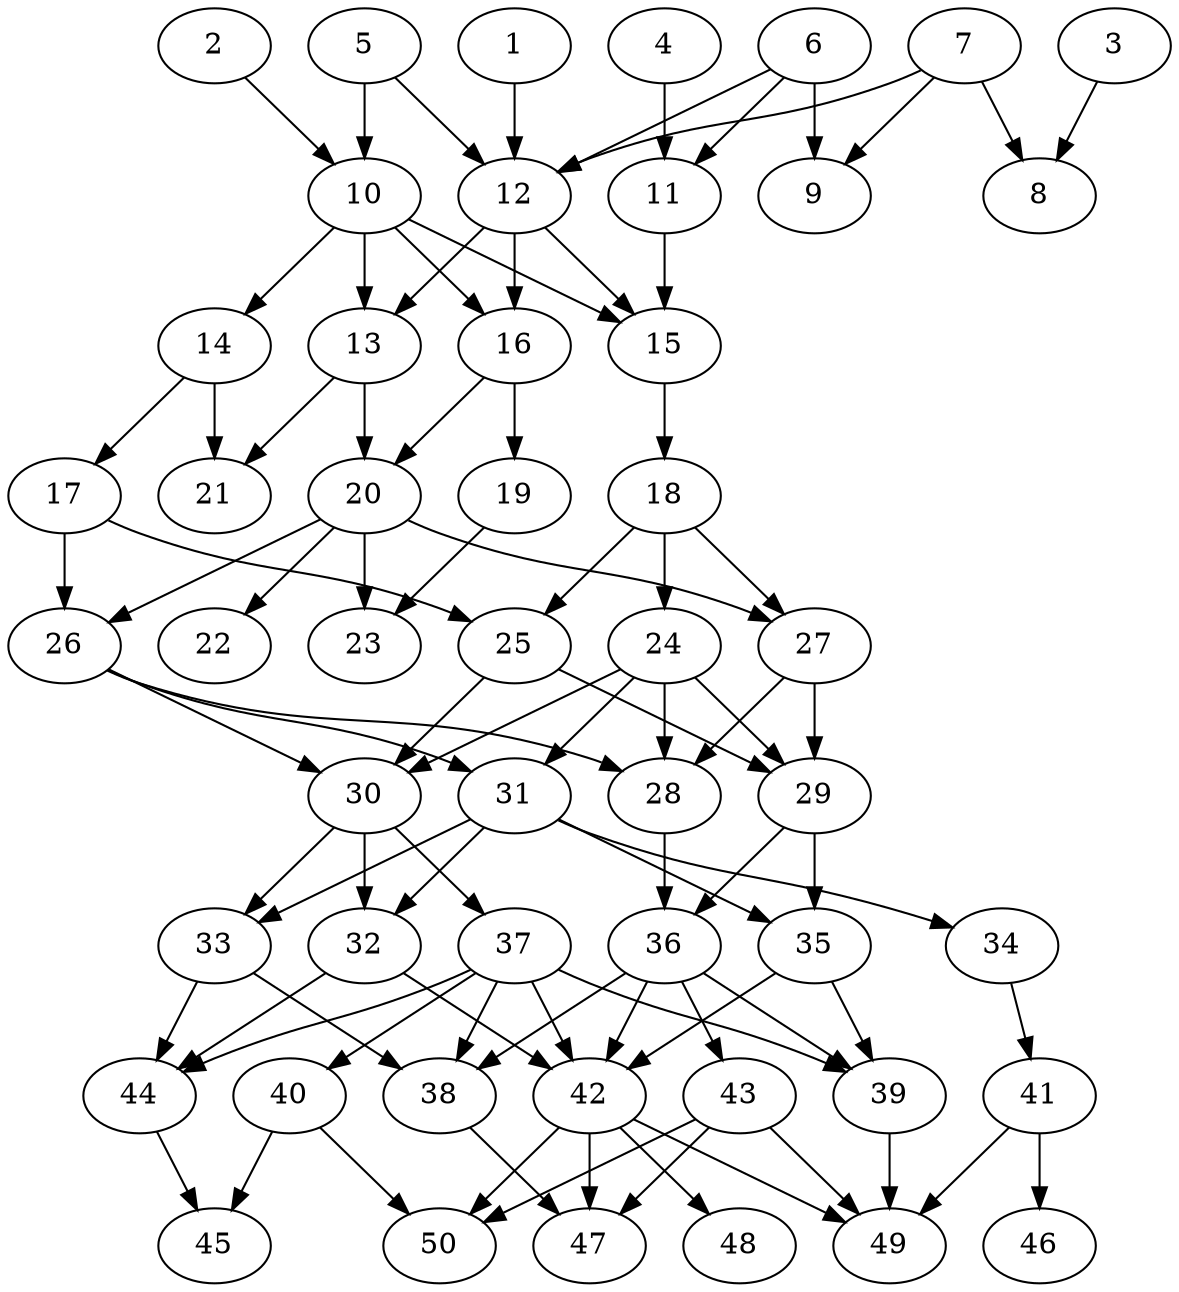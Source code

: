 // DAG automatically generated by daggen at Thu Oct  3 14:07:56 2019
// ./daggen --dot -n 50 --ccr 0.4 --fat 0.5 --regular 0.7 --density 0.6 --mindata 5242880 --maxdata 52428800 
digraph G {
  1 [size="53317120", alpha="0.12", expect_size="21326848"] 
  1 -> 12 [size ="21326848"]
  2 [size="105024000", alpha="0.17", expect_size="42009600"] 
  2 -> 10 [size ="42009600"]
  3 [size="23244800", alpha="0.10", expect_size="9297920"] 
  3 -> 8 [size ="9297920"]
  4 [size="109478400", alpha="0.12", expect_size="43791360"] 
  4 -> 11 [size ="43791360"]
  5 [size="51182080", alpha="0.14", expect_size="20472832"] 
  5 -> 10 [size ="20472832"]
  5 -> 12 [size ="20472832"]
  6 [size="13432320", alpha="0.05", expect_size="5372928"] 
  6 -> 9 [size ="5372928"]
  6 -> 11 [size ="5372928"]
  6 -> 12 [size ="5372928"]
  7 [size="18332160", alpha="0.10", expect_size="7332864"] 
  7 -> 8 [size ="7332864"]
  7 -> 9 [size ="7332864"]
  7 -> 12 [size ="7332864"]
  8 [size="104519680", alpha="0.14", expect_size="41807872"] 
  9 [size="106688000", alpha="0.03", expect_size="42675200"] 
  10 [size="108221440", alpha="0.14", expect_size="43288576"] 
  10 -> 13 [size ="43288576"]
  10 -> 14 [size ="43288576"]
  10 -> 15 [size ="43288576"]
  10 -> 16 [size ="43288576"]
  11 [size="84577280", alpha="0.01", expect_size="33830912"] 
  11 -> 15 [size ="33830912"]
  12 [size="39075840", alpha="0.15", expect_size="15630336"] 
  12 -> 13 [size ="15630336"]
  12 -> 15 [size ="15630336"]
  12 -> 16 [size ="15630336"]
  13 [size="24317440", alpha="0.13", expect_size="9726976"] 
  13 -> 20 [size ="9726976"]
  13 -> 21 [size ="9726976"]
  14 [size="83635200", alpha="0.04", expect_size="33454080"] 
  14 -> 17 [size ="33454080"]
  14 -> 21 [size ="33454080"]
  15 [size="34278400", alpha="0.02", expect_size="13711360"] 
  15 -> 18 [size ="13711360"]
  16 [size="114534400", alpha="0.14", expect_size="45813760"] 
  16 -> 19 [size ="45813760"]
  16 -> 20 [size ="45813760"]
  17 [size="24558080", alpha="0.13", expect_size="9823232"] 
  17 -> 25 [size ="9823232"]
  17 -> 26 [size ="9823232"]
  18 [size="86000640", alpha="0.06", expect_size="34400256"] 
  18 -> 24 [size ="34400256"]
  18 -> 25 [size ="34400256"]
  18 -> 27 [size ="34400256"]
  19 [size="52846080", alpha="0.05", expect_size="21138432"] 
  19 -> 23 [size ="21138432"]
  20 [size="67952640", alpha="0.09", expect_size="27181056"] 
  20 -> 22 [size ="27181056"]
  20 -> 23 [size ="27181056"]
  20 -> 26 [size ="27181056"]
  20 -> 27 [size ="27181056"]
  21 [size="32816640", alpha="0.19", expect_size="13126656"] 
  22 [size="41052160", alpha="0.06", expect_size="16420864"] 
  23 [size="129576960", alpha="0.14", expect_size="51830784"] 
  24 [size="90388480", alpha="0.19", expect_size="36155392"] 
  24 -> 28 [size ="36155392"]
  24 -> 29 [size ="36155392"]
  24 -> 30 [size ="36155392"]
  24 -> 31 [size ="36155392"]
  25 [size="112573440", alpha="0.10", expect_size="45029376"] 
  25 -> 29 [size ="45029376"]
  25 -> 30 [size ="45029376"]
  26 [size="122334720", alpha="0.01", expect_size="48933888"] 
  26 -> 28 [size ="48933888"]
  26 -> 30 [size ="48933888"]
  26 -> 31 [size ="48933888"]
  27 [size="86750720", alpha="0.12", expect_size="34700288"] 
  27 -> 28 [size ="34700288"]
  27 -> 29 [size ="34700288"]
  28 [size="45383680", alpha="0.20", expect_size="18153472"] 
  28 -> 36 [size ="18153472"]
  29 [size="82475520", alpha="0.03", expect_size="32990208"] 
  29 -> 35 [size ="32990208"]
  29 -> 36 [size ="32990208"]
  30 [size="109731840", alpha="0.02", expect_size="43892736"] 
  30 -> 32 [size ="43892736"]
  30 -> 33 [size ="43892736"]
  30 -> 37 [size ="43892736"]
  31 [size="42790400", alpha="0.14", expect_size="17116160"] 
  31 -> 32 [size ="17116160"]
  31 -> 33 [size ="17116160"]
  31 -> 34 [size ="17116160"]
  31 -> 35 [size ="17116160"]
  32 [size="39828480", alpha="0.10", expect_size="15931392"] 
  32 -> 42 [size ="15931392"]
  32 -> 44 [size ="15931392"]
  33 [size="74795520", alpha="0.08", expect_size="29918208"] 
  33 -> 38 [size ="29918208"]
  33 -> 44 [size ="29918208"]
  34 [size="39869440", alpha="0.17", expect_size="15947776"] 
  34 -> 41 [size ="15947776"]
  35 [size="31418880", alpha="0.11", expect_size="12567552"] 
  35 -> 39 [size ="12567552"]
  35 -> 42 [size ="12567552"]
  36 [size="87521280", alpha="0.01", expect_size="35008512"] 
  36 -> 38 [size ="35008512"]
  36 -> 39 [size ="35008512"]
  36 -> 42 [size ="35008512"]
  36 -> 43 [size ="35008512"]
  37 [size="90536960", alpha="0.14", expect_size="36214784"] 
  37 -> 38 [size ="36214784"]
  37 -> 39 [size ="36214784"]
  37 -> 40 [size ="36214784"]
  37 -> 42 [size ="36214784"]
  37 -> 44 [size ="36214784"]
  38 [size="45693440", alpha="0.19", expect_size="18277376"] 
  38 -> 47 [size ="18277376"]
  39 [size="44400640", alpha="0.10", expect_size="17760256"] 
  39 -> 49 [size ="17760256"]
  40 [size="62279680", alpha="0.11", expect_size="24911872"] 
  40 -> 45 [size ="24911872"]
  40 -> 50 [size ="24911872"]
  41 [size="76477440", alpha="0.15", expect_size="30590976"] 
  41 -> 46 [size ="30590976"]
  41 -> 49 [size ="30590976"]
  42 [size="40504320", alpha="0.04", expect_size="16201728"] 
  42 -> 47 [size ="16201728"]
  42 -> 48 [size ="16201728"]
  42 -> 49 [size ="16201728"]
  42 -> 50 [size ="16201728"]
  43 [size="98293760", alpha="0.13", expect_size="39317504"] 
  43 -> 47 [size ="39317504"]
  43 -> 49 [size ="39317504"]
  43 -> 50 [size ="39317504"]
  44 [size="25126400", alpha="0.15", expect_size="10050560"] 
  44 -> 45 [size ="10050560"]
  45 [size="127462400", alpha="0.13", expect_size="50984960"] 
  46 [size="72578560", alpha="0.11", expect_size="29031424"] 
  47 [size="79866880", alpha="0.00", expect_size="31946752"] 
  48 [size="42813440", alpha="0.15", expect_size="17125376"] 
  49 [size="34316800", alpha="0.02", expect_size="13726720"] 
  50 [size="94118400", alpha="0.06", expect_size="37647360"] 
}
